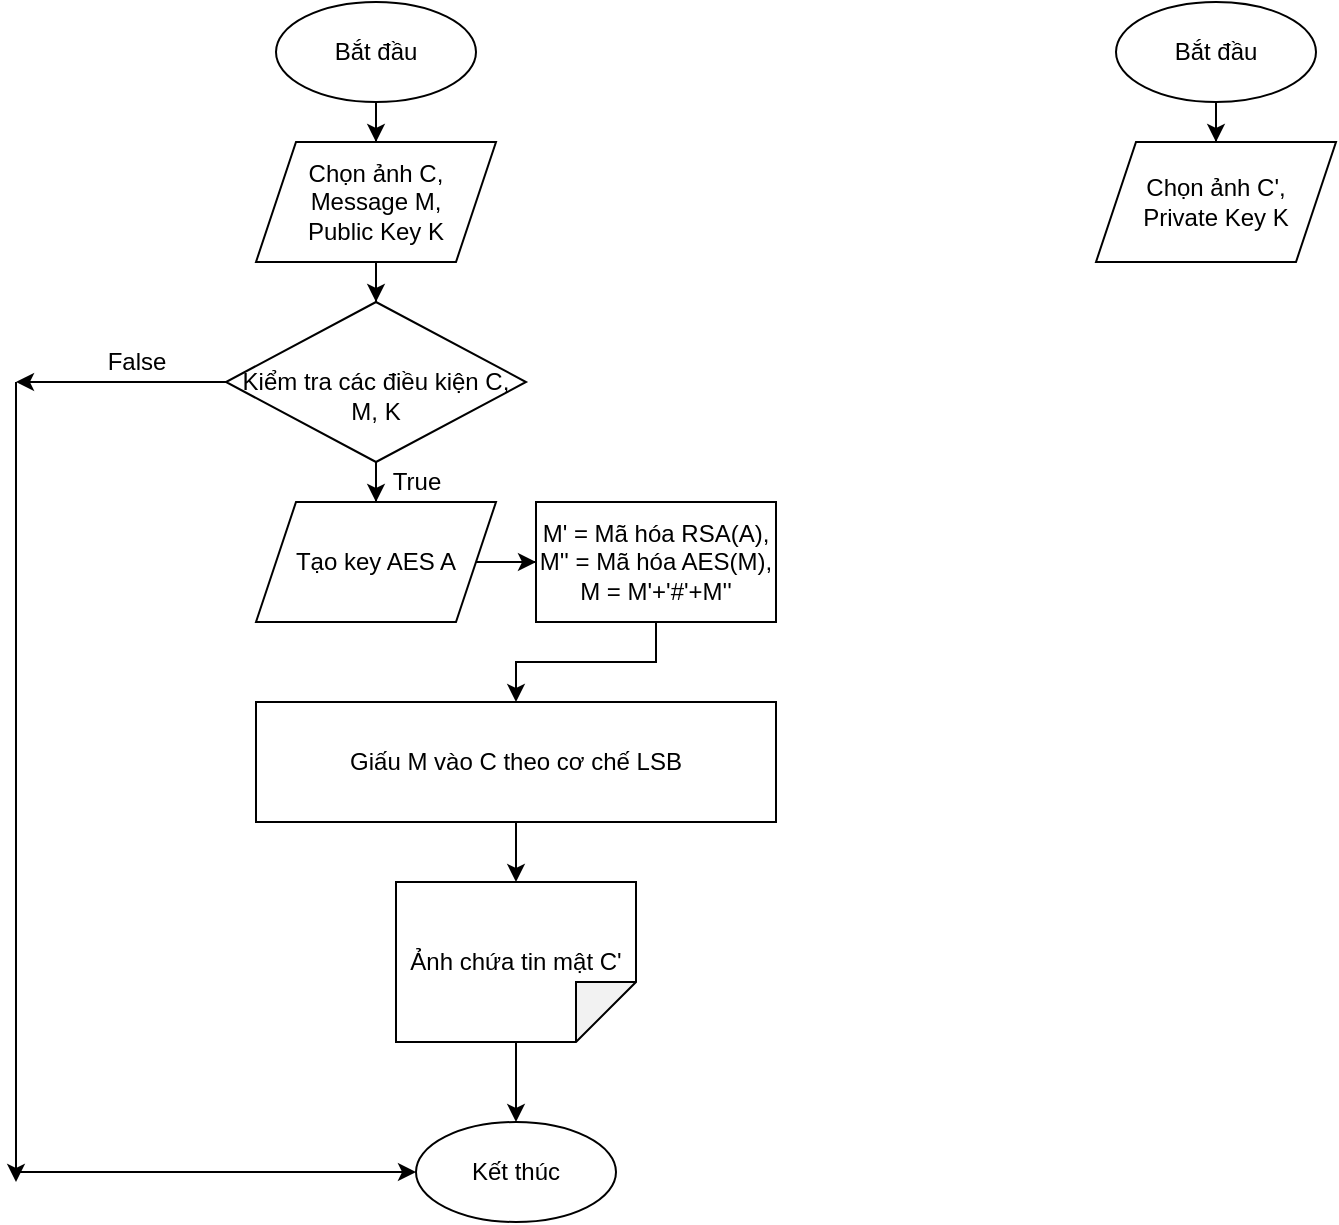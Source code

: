 <mxfile version="14.0.1" type="github">
  <diagram id="znqmKikm2OQu4AAyznZ4" name="Page-1">
    <mxGraphModel dx="1422" dy="794" grid="1" gridSize="10" guides="1" tooltips="1" connect="1" arrows="1" fold="1" page="1" pageScale="1" pageWidth="1654" pageHeight="2336" math="0" shadow="0">
      <root>
        <mxCell id="0" />
        <mxCell id="1" parent="0" />
        <mxCell id="rsEwW4tAbGOP4yWRJ9ht-3" style="edgeStyle=orthogonalEdgeStyle;rounded=0;orthogonalLoop=1;jettySize=auto;html=1;entryX=0.5;entryY=0;entryDx=0;entryDy=0;" parent="1" source="rsEwW4tAbGOP4yWRJ9ht-1" target="rsEwW4tAbGOP4yWRJ9ht-2" edge="1">
          <mxGeometry relative="1" as="geometry" />
        </mxCell>
        <mxCell id="rsEwW4tAbGOP4yWRJ9ht-1" value="Bắt đầu" style="ellipse;whiteSpace=wrap;html=1;" parent="1" vertex="1">
          <mxGeometry x="340" y="50" width="100" height="50" as="geometry" />
        </mxCell>
        <mxCell id="rsEwW4tAbGOP4yWRJ9ht-5" style="edgeStyle=orthogonalEdgeStyle;rounded=0;orthogonalLoop=1;jettySize=auto;html=1;entryX=0.5;entryY=0;entryDx=0;entryDy=0;" parent="1" source="rsEwW4tAbGOP4yWRJ9ht-2" target="rsEwW4tAbGOP4yWRJ9ht-4" edge="1">
          <mxGeometry relative="1" as="geometry" />
        </mxCell>
        <mxCell id="rsEwW4tAbGOP4yWRJ9ht-2" value="Chọn ảnh C,&lt;br&gt;Message M,&lt;br&gt;Public Key K" style="shape=parallelogram;perimeter=parallelogramPerimeter;whiteSpace=wrap;html=1;fixedSize=1;" parent="1" vertex="1">
          <mxGeometry x="330" y="120" width="120" height="60" as="geometry" />
        </mxCell>
        <mxCell id="rsEwW4tAbGOP4yWRJ9ht-7" style="edgeStyle=orthogonalEdgeStyle;rounded=0;orthogonalLoop=1;jettySize=auto;html=1;" parent="1" source="rsEwW4tAbGOP4yWRJ9ht-4" edge="1">
          <mxGeometry relative="1" as="geometry">
            <mxPoint x="210" y="240" as="targetPoint" />
          </mxGeometry>
        </mxCell>
        <mxCell id="rsEwW4tAbGOP4yWRJ9ht-12" style="edgeStyle=orthogonalEdgeStyle;rounded=0;orthogonalLoop=1;jettySize=auto;html=1;entryX=0.5;entryY=0;entryDx=0;entryDy=0;" parent="1" source="rsEwW4tAbGOP4yWRJ9ht-4" target="rsEwW4tAbGOP4yWRJ9ht-11" edge="1">
          <mxGeometry relative="1" as="geometry" />
        </mxCell>
        <mxCell id="rsEwW4tAbGOP4yWRJ9ht-4" value="&lt;br&gt;Kiểm tra các điều kiện C, M, K" style="rhombus;whiteSpace=wrap;html=1;" parent="1" vertex="1">
          <mxGeometry x="315" y="200" width="150" height="80" as="geometry" />
        </mxCell>
        <mxCell id="rsEwW4tAbGOP4yWRJ9ht-6" value="Kết thúc&lt;br&gt;" style="ellipse;whiteSpace=wrap;html=1;" parent="1" vertex="1">
          <mxGeometry x="410" y="610" width="100" height="50" as="geometry" />
        </mxCell>
        <mxCell id="rsEwW4tAbGOP4yWRJ9ht-8" value="" style="endArrow=classic;html=1;" parent="1" edge="1">
          <mxGeometry width="50" height="50" relative="1" as="geometry">
            <mxPoint x="210" y="240" as="sourcePoint" />
            <mxPoint x="210" y="640" as="targetPoint" />
          </mxGeometry>
        </mxCell>
        <mxCell id="rsEwW4tAbGOP4yWRJ9ht-9" value="" style="endArrow=classic;html=1;entryX=0;entryY=0.5;entryDx=0;entryDy=0;" parent="1" target="rsEwW4tAbGOP4yWRJ9ht-6" edge="1">
          <mxGeometry width="50" height="50" relative="1" as="geometry">
            <mxPoint x="210" y="635" as="sourcePoint" />
            <mxPoint x="440" y="440" as="targetPoint" />
          </mxGeometry>
        </mxCell>
        <mxCell id="rsEwW4tAbGOP4yWRJ9ht-10" value="False" style="text;html=1;align=center;verticalAlign=middle;resizable=0;points=[];autosize=1;" parent="1" vertex="1">
          <mxGeometry x="250" y="220" width="40" height="20" as="geometry" />
        </mxCell>
        <mxCell id="rsEwW4tAbGOP4yWRJ9ht-15" style="edgeStyle=orthogonalEdgeStyle;rounded=0;orthogonalLoop=1;jettySize=auto;html=1;" parent="1" source="rsEwW4tAbGOP4yWRJ9ht-11" target="rsEwW4tAbGOP4yWRJ9ht-14" edge="1">
          <mxGeometry relative="1" as="geometry" />
        </mxCell>
        <mxCell id="rsEwW4tAbGOP4yWRJ9ht-11" value="Tạo key AES A" style="shape=parallelogram;perimeter=parallelogramPerimeter;whiteSpace=wrap;html=1;fixedSize=1;" parent="1" vertex="1">
          <mxGeometry x="330" y="300" width="120" height="60" as="geometry" />
        </mxCell>
        <mxCell id="rsEwW4tAbGOP4yWRJ9ht-13" value="True" style="text;html=1;align=center;verticalAlign=middle;resizable=0;points=[];autosize=1;" parent="1" vertex="1">
          <mxGeometry x="390" y="280" width="40" height="20" as="geometry" />
        </mxCell>
        <mxCell id="rsEwW4tAbGOP4yWRJ9ht-18" style="edgeStyle=orthogonalEdgeStyle;rounded=0;orthogonalLoop=1;jettySize=auto;html=1;entryX=0.5;entryY=0;entryDx=0;entryDy=0;" parent="1" source="rsEwW4tAbGOP4yWRJ9ht-14" target="rsEwW4tAbGOP4yWRJ9ht-16" edge="1">
          <mxGeometry relative="1" as="geometry" />
        </mxCell>
        <mxCell id="rsEwW4tAbGOP4yWRJ9ht-14" value="M&#39; = Mã hóa RSA(A),&lt;br&gt;M&#39;&#39; = Mã hóa AES(M),&lt;br&gt;M = M&#39;+&#39;#&#39;+M&#39;&#39;" style="rounded=0;whiteSpace=wrap;html=1;" parent="1" vertex="1">
          <mxGeometry x="470" y="300" width="120" height="60" as="geometry" />
        </mxCell>
        <mxCell id="rsEwW4tAbGOP4yWRJ9ht-19" style="edgeStyle=orthogonalEdgeStyle;rounded=0;orthogonalLoop=1;jettySize=auto;html=1;" parent="1" source="rsEwW4tAbGOP4yWRJ9ht-16" edge="1">
          <mxGeometry relative="1" as="geometry">
            <mxPoint x="460" y="490" as="targetPoint" />
          </mxGeometry>
        </mxCell>
        <mxCell id="rsEwW4tAbGOP4yWRJ9ht-16" value="Giấu M vào C theo cơ chế LSB" style="rounded=0;whiteSpace=wrap;html=1;" parent="1" vertex="1">
          <mxGeometry x="330" y="400" width="260" height="60" as="geometry" />
        </mxCell>
        <mxCell id="rsEwW4tAbGOP4yWRJ9ht-21" style="edgeStyle=orthogonalEdgeStyle;rounded=0;orthogonalLoop=1;jettySize=auto;html=1;entryX=0.5;entryY=0;entryDx=0;entryDy=0;" parent="1" source="rsEwW4tAbGOP4yWRJ9ht-20" target="rsEwW4tAbGOP4yWRJ9ht-6" edge="1">
          <mxGeometry relative="1" as="geometry" />
        </mxCell>
        <mxCell id="rsEwW4tAbGOP4yWRJ9ht-20" value="Ảnh chứa tin mật C&#39;" style="shape=note;whiteSpace=wrap;html=1;backgroundOutline=1;darkOpacity=0.05;direction=south;" parent="1" vertex="1">
          <mxGeometry x="400" y="490" width="120" height="80" as="geometry" />
        </mxCell>
        <mxCell id="4-Lv_yZjTK0PP3JbGKPX-24" style="edgeStyle=orthogonalEdgeStyle;rounded=0;orthogonalLoop=1;jettySize=auto;html=1;" edge="1" parent="1" source="4-Lv_yZjTK0PP3JbGKPX-22" target="4-Lv_yZjTK0PP3JbGKPX-23">
          <mxGeometry relative="1" as="geometry" />
        </mxCell>
        <mxCell id="4-Lv_yZjTK0PP3JbGKPX-22" value="Bắt đầu" style="ellipse;whiteSpace=wrap;html=1;" vertex="1" parent="1">
          <mxGeometry x="760" y="50" width="100" height="50" as="geometry" />
        </mxCell>
        <mxCell id="4-Lv_yZjTK0PP3JbGKPX-23" value="Chọn ảnh C&#39;,&lt;br&gt;Private Key K" style="shape=parallelogram;perimeter=parallelogramPerimeter;whiteSpace=wrap;html=1;fixedSize=1;" vertex="1" parent="1">
          <mxGeometry x="750" y="120" width="120" height="60" as="geometry" />
        </mxCell>
      </root>
    </mxGraphModel>
  </diagram>
</mxfile>
